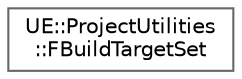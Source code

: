 digraph "Graphical Class Hierarchy"
{
 // INTERACTIVE_SVG=YES
 // LATEX_PDF_SIZE
  bgcolor="transparent";
  edge [fontname=Helvetica,fontsize=10,labelfontname=Helvetica,labelfontsize=10];
  node [fontname=Helvetica,fontsize=10,shape=box,height=0.2,width=0.4];
  rankdir="LR";
  Node0 [id="Node000000",label="UE::ProjectUtilities\l::FBuildTargetSet",height=0.2,width=0.4,color="grey40", fillcolor="white", style="filled",URL="$d4/d04/structUE_1_1ProjectUtilities_1_1FBuildTargetSet.html",tooltip="FBuildTargetSet is a value type that represents a set of build targets, e.g."];
}
